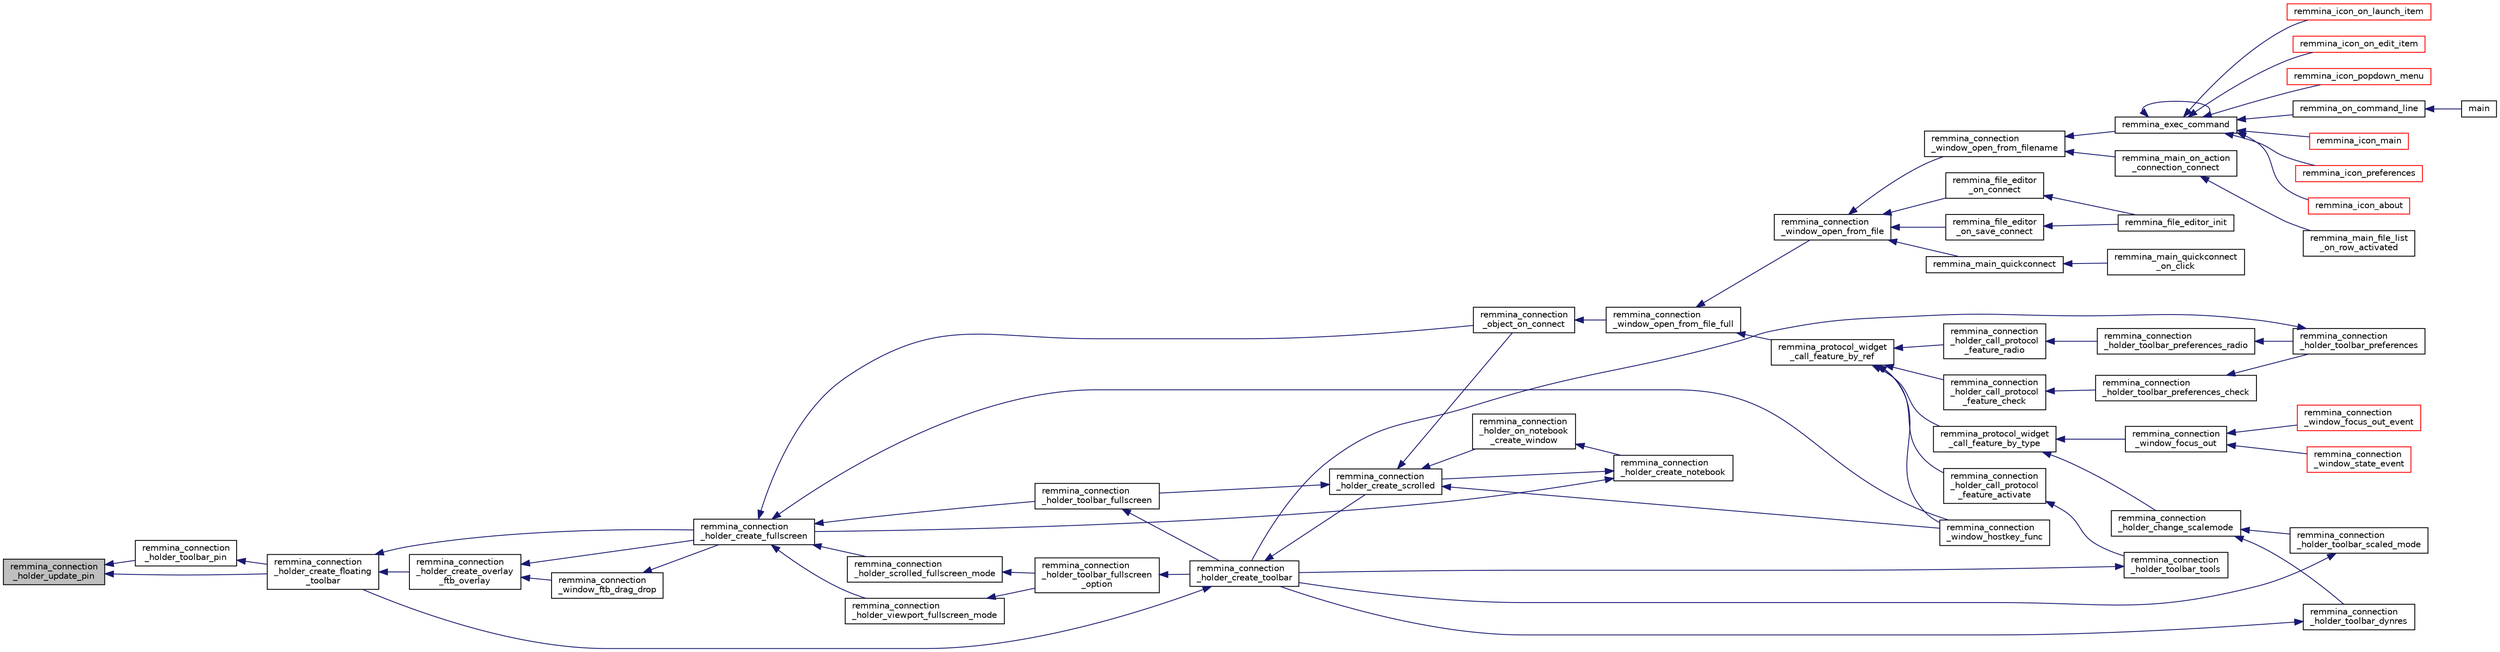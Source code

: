 digraph "remmina_connection_holder_update_pin"
{
  edge [fontname="Helvetica",fontsize="10",labelfontname="Helvetica",labelfontsize="10"];
  node [fontname="Helvetica",fontsize="10",shape=record];
  rankdir="LR";
  Node9827 [label="remmina_connection\l_holder_update_pin",height=0.2,width=0.4,color="black", fillcolor="grey75", style="filled", fontcolor="black"];
  Node9827 -> Node9828 [dir="back",color="midnightblue",fontsize="10",style="solid",fontname="Helvetica"];
  Node9828 [label="remmina_connection\l_holder_toolbar_pin",height=0.2,width=0.4,color="black", fillcolor="white", style="filled",URL="$remmina__connection__window_8c.html#a735747875f8442962795c7a2ec027378"];
  Node9828 -> Node9829 [dir="back",color="midnightblue",fontsize="10",style="solid",fontname="Helvetica"];
  Node9829 [label="remmina_connection\l_holder_create_floating\l_toolbar",height=0.2,width=0.4,color="black", fillcolor="white", style="filled",URL="$remmina__connection__window_8c.html#a967dca6c1876afc3e6bcb763f9709d43"];
  Node9829 -> Node9830 [dir="back",color="midnightblue",fontsize="10",style="solid",fontname="Helvetica"];
  Node9830 [label="remmina_connection\l_holder_create_overlay\l_ftb_overlay",height=0.2,width=0.4,color="black", fillcolor="white", style="filled",URL="$remmina__connection__window_8c.html#ab2edcb806312b3367c70fbb13c383ae0"];
  Node9830 -> Node9831 [dir="back",color="midnightblue",fontsize="10",style="solid",fontname="Helvetica"];
  Node9831 [label="remmina_connection\l_window_ftb_drag_drop",height=0.2,width=0.4,color="black", fillcolor="white", style="filled",URL="$remmina__connection__window_8c.html#a15c9b2bd929f8f2bb64d0bb6fa60f067"];
  Node9831 -> Node9832 [dir="back",color="midnightblue",fontsize="10",style="solid",fontname="Helvetica"];
  Node9832 [label="remmina_connection\l_holder_create_fullscreen",height=0.2,width=0.4,color="black", fillcolor="white", style="filled",URL="$remmina__connection__window_8c.html#ae67ca4d276339723c1ff87fc224eaccf"];
  Node9832 -> Node9833 [dir="back",color="midnightblue",fontsize="10",style="solid",fontname="Helvetica"];
  Node9833 [label="remmina_connection\l_holder_toolbar_fullscreen",height=0.2,width=0.4,color="black", fillcolor="white", style="filled",URL="$remmina__connection__window_8c.html#a02ac20f50f1b7b816bd7208127efdbee"];
  Node9833 -> Node9834 [dir="back",color="midnightblue",fontsize="10",style="solid",fontname="Helvetica"];
  Node9834 [label="remmina_connection\l_holder_create_toolbar",height=0.2,width=0.4,color="black", fillcolor="white", style="filled",URL="$remmina__connection__window_8c.html#af8138da72278e9e9000276e08a6fd984"];
  Node9834 -> Node9829 [dir="back",color="midnightblue",fontsize="10",style="solid",fontname="Helvetica"];
  Node9834 -> Node9835 [dir="back",color="midnightblue",fontsize="10",style="solid",fontname="Helvetica"];
  Node9835 [label="remmina_connection\l_holder_create_scrolled",height=0.2,width=0.4,color="black", fillcolor="white", style="filled",URL="$remmina__connection__window_8c.html#a57b3656c37df65d276ddd50a16906dc7"];
  Node9835 -> Node9833 [dir="back",color="midnightblue",fontsize="10",style="solid",fontname="Helvetica"];
  Node9835 -> Node9836 [dir="back",color="midnightblue",fontsize="10",style="solid",fontname="Helvetica"];
  Node9836 [label="remmina_connection\l_holder_on_notebook\l_create_window",height=0.2,width=0.4,color="black", fillcolor="white", style="filled",URL="$remmina__connection__window_8c.html#a2f5fc595c1aad851962aa58e2009bcce"];
  Node9836 -> Node9837 [dir="back",color="midnightblue",fontsize="10",style="solid",fontname="Helvetica"];
  Node9837 [label="remmina_connection\l_holder_create_notebook",height=0.2,width=0.4,color="black", fillcolor="white", style="filled",URL="$remmina__connection__window_8c.html#ae616dc409c5775dc73d9a83c1f081705"];
  Node9837 -> Node9835 [dir="back",color="midnightblue",fontsize="10",style="solid",fontname="Helvetica"];
  Node9837 -> Node9832 [dir="back",color="midnightblue",fontsize="10",style="solid",fontname="Helvetica"];
  Node9835 -> Node9838 [dir="back",color="midnightblue",fontsize="10",style="solid",fontname="Helvetica"];
  Node9838 [label="remmina_connection\l_window_hostkey_func",height=0.2,width=0.4,color="black", fillcolor="white", style="filled",URL="$remmina__connection__window_8c.html#abef663d930076deb3105f86dabe2a9c3"];
  Node9835 -> Node9839 [dir="back",color="midnightblue",fontsize="10",style="solid",fontname="Helvetica"];
  Node9839 [label="remmina_connection\l_object_on_connect",height=0.2,width=0.4,color="black", fillcolor="white", style="filled",URL="$remmina__connection__window_8c.html#a0ad685a873ecef95ec13caba17e0c22e"];
  Node9839 -> Node9840 [dir="back",color="midnightblue",fontsize="10",style="solid",fontname="Helvetica"];
  Node9840 [label="remmina_connection\l_window_open_from_file_full",height=0.2,width=0.4,color="black", fillcolor="white", style="filled",URL="$remmina__connection__window_8h.html#adbf2b670ca3bae96a99cb0b36021a961"];
  Node9840 -> Node9841 [dir="back",color="midnightblue",fontsize="10",style="solid",fontname="Helvetica"];
  Node9841 [label="remmina_connection\l_window_open_from_file",height=0.2,width=0.4,color="black", fillcolor="white", style="filled",URL="$remmina__connection__window_8h.html#a1c7f722a89609523cc4de079cc82f23c"];
  Node9841 -> Node9842 [dir="back",color="midnightblue",fontsize="10",style="solid",fontname="Helvetica"];
  Node9842 [label="remmina_connection\l_window_open_from_filename",height=0.2,width=0.4,color="black", fillcolor="white", style="filled",URL="$remmina__connection__window_8h.html#ab0ed27ef360efc7d92906cbabf9da5db"];
  Node9842 -> Node9843 [dir="back",color="midnightblue",fontsize="10",style="solid",fontname="Helvetica"];
  Node9843 [label="remmina_exec_command",height=0.2,width=0.4,color="black", fillcolor="white", style="filled",URL="$remmina__exec_8h.html#a424cabdcff647797061e7482049d62a7"];
  Node9843 -> Node9844 [dir="back",color="midnightblue",fontsize="10",style="solid",fontname="Helvetica"];
  Node9844 [label="remmina_on_command_line",height=0.2,width=0.4,color="black", fillcolor="white", style="filled",URL="$remmina_8c.html#aeb286fc5bd52ab5382ab8cb495dc2914"];
  Node9844 -> Node9845 [dir="back",color="midnightblue",fontsize="10",style="solid",fontname="Helvetica"];
  Node9845 [label="main",height=0.2,width=0.4,color="black", fillcolor="white", style="filled",URL="$remmina_8c.html#a0ddf1224851353fc92bfbff6f499fa97"];
  Node9843 -> Node9843 [dir="back",color="midnightblue",fontsize="10",style="solid",fontname="Helvetica"];
  Node9843 -> Node9846 [dir="back",color="midnightblue",fontsize="10",style="solid",fontname="Helvetica"];
  Node9846 [label="remmina_icon_main",height=0.2,width=0.4,color="red", fillcolor="white", style="filled",URL="$remmina__icon_8c.html#a920476110ab6410c8fc8cf734109e497"];
  Node9843 -> Node9857 [dir="back",color="midnightblue",fontsize="10",style="solid",fontname="Helvetica"];
  Node9857 [label="remmina_icon_preferences",height=0.2,width=0.4,color="red", fillcolor="white", style="filled",URL="$remmina__icon_8c.html#ad3b0e3d12e4854eae05b1afea19da404"];
  Node9843 -> Node9858 [dir="back",color="midnightblue",fontsize="10",style="solid",fontname="Helvetica"];
  Node9858 [label="remmina_icon_about",height=0.2,width=0.4,color="red", fillcolor="white", style="filled",URL="$remmina__icon_8c.html#a5cdf1958ef01e49889bcee2e90e2cf71"];
  Node9843 -> Node9859 [dir="back",color="midnightblue",fontsize="10",style="solid",fontname="Helvetica"];
  Node9859 [label="remmina_icon_on_launch_item",height=0.2,width=0.4,color="red", fillcolor="white", style="filled",URL="$remmina__icon_8c.html#ad1699688680e12abcfd5c74dd2f76d83"];
  Node9843 -> Node9862 [dir="back",color="midnightblue",fontsize="10",style="solid",fontname="Helvetica"];
  Node9862 [label="remmina_icon_on_edit_item",height=0.2,width=0.4,color="red", fillcolor="white", style="filled",URL="$remmina__icon_8c.html#af8708120906a8dc41a7998ebf9ecd129"];
  Node9843 -> Node9863 [dir="back",color="midnightblue",fontsize="10",style="solid",fontname="Helvetica"];
  Node9863 [label="remmina_icon_popdown_menu",height=0.2,width=0.4,color="red", fillcolor="white", style="filled",URL="$remmina__icon_8c.html#a444be76e3c3a065279c5f9abc7fae833"];
  Node9842 -> Node9864 [dir="back",color="midnightblue",fontsize="10",style="solid",fontname="Helvetica"];
  Node9864 [label="remmina_main_on_action\l_connection_connect",height=0.2,width=0.4,color="black", fillcolor="white", style="filled",URL="$remmina__main_8c.html#ae023d1cb099a4f7bee79f13760566cbf"];
  Node9864 -> Node9865 [dir="back",color="midnightblue",fontsize="10",style="solid",fontname="Helvetica"];
  Node9865 [label="remmina_main_file_list\l_on_row_activated",height=0.2,width=0.4,color="black", fillcolor="white", style="filled",URL="$remmina__main_8c.html#aba1a89a2400c5cc8373c6bd34602ac10"];
  Node9841 -> Node9866 [dir="back",color="midnightblue",fontsize="10",style="solid",fontname="Helvetica"];
  Node9866 [label="remmina_file_editor\l_on_connect",height=0.2,width=0.4,color="black", fillcolor="white", style="filled",URL="$remmina__file__editor_8c.html#a73b8581fd1fd77532b748d91a2951f25"];
  Node9866 -> Node9850 [dir="back",color="midnightblue",fontsize="10",style="solid",fontname="Helvetica"];
  Node9850 [label="remmina_file_editor_init",height=0.2,width=0.4,color="black", fillcolor="white", style="filled",URL="$remmina__file__editor_8c.html#a9afd8d41c66f547320930eb331f3124d"];
  Node9841 -> Node9851 [dir="back",color="midnightblue",fontsize="10",style="solid",fontname="Helvetica"];
  Node9851 [label="remmina_file_editor\l_on_save_connect",height=0.2,width=0.4,color="black", fillcolor="white", style="filled",URL="$remmina__file__editor_8c.html#a57224f3f69f04f398de563b71be6b18e"];
  Node9851 -> Node9850 [dir="back",color="midnightblue",fontsize="10",style="solid",fontname="Helvetica"];
  Node9841 -> Node9867 [dir="back",color="midnightblue",fontsize="10",style="solid",fontname="Helvetica"];
  Node9867 [label="remmina_main_quickconnect",height=0.2,width=0.4,color="black", fillcolor="white", style="filled",URL="$remmina__main_8c.html#a802458852abacebfb16f1f4295806a01"];
  Node9867 -> Node9868 [dir="back",color="midnightblue",fontsize="10",style="solid",fontname="Helvetica"];
  Node9868 [label="remmina_main_quickconnect\l_on_click",height=0.2,width=0.4,color="black", fillcolor="white", style="filled",URL="$remmina__main_8c.html#a210e9e04c7c97cc86412044de31f659d"];
  Node9840 -> Node9869 [dir="back",color="midnightblue",fontsize="10",style="solid",fontname="Helvetica"];
  Node9869 [label="remmina_protocol_widget\l_call_feature_by_ref",height=0.2,width=0.4,color="black", fillcolor="white", style="filled",URL="$remmina__protocol__widget_8h.html#a605b69a9aa4393024369cc5070488692"];
  Node9869 -> Node9870 [dir="back",color="midnightblue",fontsize="10",style="solid",fontname="Helvetica"];
  Node9870 [label="remmina_connection\l_holder_call_protocol\l_feature_radio",height=0.2,width=0.4,color="black", fillcolor="white", style="filled",URL="$remmina__connection__window_8c.html#a86280cb973101817f7410af393bc2f98"];
  Node9870 -> Node9871 [dir="back",color="midnightblue",fontsize="10",style="solid",fontname="Helvetica"];
  Node9871 [label="remmina_connection\l_holder_toolbar_preferences_radio",height=0.2,width=0.4,color="black", fillcolor="white", style="filled",URL="$remmina__connection__window_8c.html#a1ddab4aacc284c606ab237eae9c0b5a9"];
  Node9871 -> Node9872 [dir="back",color="midnightblue",fontsize="10",style="solid",fontname="Helvetica"];
  Node9872 [label="remmina_connection\l_holder_toolbar_preferences",height=0.2,width=0.4,color="black", fillcolor="white", style="filled",URL="$remmina__connection__window_8c.html#a78ec7d6e66d6e6569c1a9a0230c74bc8"];
  Node9872 -> Node9834 [dir="back",color="midnightblue",fontsize="10",style="solid",fontname="Helvetica"];
  Node9869 -> Node9873 [dir="back",color="midnightblue",fontsize="10",style="solid",fontname="Helvetica"];
  Node9873 [label="remmina_connection\l_holder_call_protocol\l_feature_check",height=0.2,width=0.4,color="black", fillcolor="white", style="filled",URL="$remmina__connection__window_8c.html#a8d924ded7fe147df8b5f113e2fb1d6e7"];
  Node9873 -> Node9874 [dir="back",color="midnightblue",fontsize="10",style="solid",fontname="Helvetica"];
  Node9874 [label="remmina_connection\l_holder_toolbar_preferences_check",height=0.2,width=0.4,color="black", fillcolor="white", style="filled",URL="$remmina__connection__window_8c.html#ada0dce340f5f1484c496a2357e8a2c69"];
  Node9874 -> Node9872 [dir="back",color="midnightblue",fontsize="10",style="solid",fontname="Helvetica"];
  Node9869 -> Node9875 [dir="back",color="midnightblue",fontsize="10",style="solid",fontname="Helvetica"];
  Node9875 [label="remmina_connection\l_holder_call_protocol\l_feature_activate",height=0.2,width=0.4,color="black", fillcolor="white", style="filled",URL="$remmina__connection__window_8c.html#a4507b43c6fd10bc68d9512c6b253a552"];
  Node9875 -> Node9876 [dir="back",color="midnightblue",fontsize="10",style="solid",fontname="Helvetica"];
  Node9876 [label="remmina_connection\l_holder_toolbar_tools",height=0.2,width=0.4,color="black", fillcolor="white", style="filled",URL="$remmina__connection__window_8c.html#a51cc0b2274049920f67c71047bd76213"];
  Node9876 -> Node9834 [dir="back",color="midnightblue",fontsize="10",style="solid",fontname="Helvetica"];
  Node9869 -> Node9838 [dir="back",color="midnightblue",fontsize="10",style="solid",fontname="Helvetica"];
  Node9869 -> Node9877 [dir="back",color="midnightblue",fontsize="10",style="solid",fontname="Helvetica"];
  Node9877 [label="remmina_protocol_widget\l_call_feature_by_type",height=0.2,width=0.4,color="black", fillcolor="white", style="filled",URL="$remmina__protocol__widget_8h.html#a6a630e96e5b914d60d678ae8eaad4cd9"];
  Node9877 -> Node9878 [dir="back",color="midnightblue",fontsize="10",style="solid",fontname="Helvetica"];
  Node9878 [label="remmina_connection\l_holder_change_scalemode",height=0.2,width=0.4,color="black", fillcolor="white", style="filled",URL="$remmina__connection__window_8c.html#a5565ebedf82eb9f2d54b7f447b4c930e"];
  Node9878 -> Node9879 [dir="back",color="midnightblue",fontsize="10",style="solid",fontname="Helvetica"];
  Node9879 [label="remmina_connection\l_holder_toolbar_dynres",height=0.2,width=0.4,color="black", fillcolor="white", style="filled",URL="$remmina__connection__window_8c.html#a576e3800c7371f63b27e3832848ac4e5"];
  Node9879 -> Node9834 [dir="back",color="midnightblue",fontsize="10",style="solid",fontname="Helvetica"];
  Node9878 -> Node9880 [dir="back",color="midnightblue",fontsize="10",style="solid",fontname="Helvetica"];
  Node9880 [label="remmina_connection\l_holder_toolbar_scaled_mode",height=0.2,width=0.4,color="black", fillcolor="white", style="filled",URL="$remmina__connection__window_8c.html#ad6136dd7c0867a5a5f1c0b0645632ee4"];
  Node9880 -> Node9834 [dir="back",color="midnightblue",fontsize="10",style="solid",fontname="Helvetica"];
  Node9877 -> Node9881 [dir="back",color="midnightblue",fontsize="10",style="solid",fontname="Helvetica"];
  Node9881 [label="remmina_connection\l_window_focus_out",height=0.2,width=0.4,color="black", fillcolor="white", style="filled",URL="$remmina__connection__window_8c.html#a8c242e0a7ee57ed79099c330d696b43f"];
  Node9881 -> Node9882 [dir="back",color="midnightblue",fontsize="10",style="solid",fontname="Helvetica"];
  Node9882 [label="remmina_connection\l_window_focus_out_event",height=0.2,width=0.4,color="red", fillcolor="white", style="filled",URL="$remmina__connection__window_8c.html#a539828a1dd435bee083d82136691176c"];
  Node9881 -> Node9884 [dir="back",color="midnightblue",fontsize="10",style="solid",fontname="Helvetica"];
  Node9884 [label="remmina_connection\l_window_state_event",height=0.2,width=0.4,color="red", fillcolor="white", style="filled",URL="$remmina__connection__window_8c.html#a174d5b1e983a96c98aae2e8078f462bd"];
  Node9832 -> Node9885 [dir="back",color="midnightblue",fontsize="10",style="solid",fontname="Helvetica"];
  Node9885 [label="remmina_connection\l_holder_viewport_fullscreen_mode",height=0.2,width=0.4,color="black", fillcolor="white", style="filled",URL="$remmina__connection__window_8c.html#a0e99d0ff8c39f2c6de508eee9ef498c5"];
  Node9885 -> Node9886 [dir="back",color="midnightblue",fontsize="10",style="solid",fontname="Helvetica"];
  Node9886 [label="remmina_connection\l_holder_toolbar_fullscreen\l_option",height=0.2,width=0.4,color="black", fillcolor="white", style="filled",URL="$remmina__connection__window_8c.html#a1415cdcbed0e6fe9a7978586bf132207"];
  Node9886 -> Node9834 [dir="back",color="midnightblue",fontsize="10",style="solid",fontname="Helvetica"];
  Node9832 -> Node9887 [dir="back",color="midnightblue",fontsize="10",style="solid",fontname="Helvetica"];
  Node9887 [label="remmina_connection\l_holder_scrolled_fullscreen_mode",height=0.2,width=0.4,color="black", fillcolor="white", style="filled",URL="$remmina__connection__window_8c.html#aa25cae5c0e15e13b817b925e42a044a9"];
  Node9887 -> Node9886 [dir="back",color="midnightblue",fontsize="10",style="solid",fontname="Helvetica"];
  Node9832 -> Node9838 [dir="back",color="midnightblue",fontsize="10",style="solid",fontname="Helvetica"];
  Node9832 -> Node9839 [dir="back",color="midnightblue",fontsize="10",style="solid",fontname="Helvetica"];
  Node9830 -> Node9832 [dir="back",color="midnightblue",fontsize="10",style="solid",fontname="Helvetica"];
  Node9829 -> Node9832 [dir="back",color="midnightblue",fontsize="10",style="solid",fontname="Helvetica"];
  Node9827 -> Node9829 [dir="back",color="midnightblue",fontsize="10",style="solid",fontname="Helvetica"];
}
